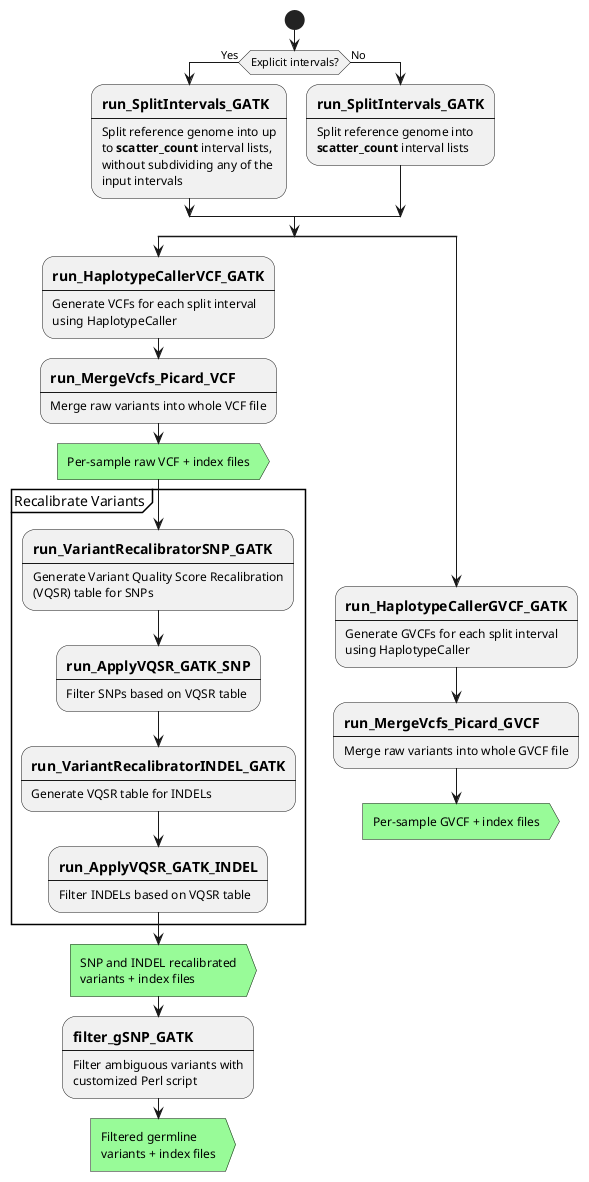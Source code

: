 @startuml

skinparam ConditionEndStyle hline

start

if (Explicit intervals?) is (Yes) then
    :==run_SplitIntervals_GATK
    ----
    Split reference genome into up
    to **scatter_count** interval lists,
    without subdividing any of the
    input intervals;
else (No)
    :==run_SplitIntervals_GATK
    ----
    Split reference genome into
    **scatter_count** interval lists;
endif

split

:==run_HaplotypeCallerVCF_GATK
----
Generate VCFs for each split interval
using HaplotypeCaller;

:==run_MergeVcfs_Picard_VCF
----
Merge raw variants into whole VCF file;

#palegreen:Per-sample raw VCF + index files; <<output>>

partition "Recalibrate Variants" {

:==run_VariantRecalibratorSNP_GATK
----
Generate Variant Quality Score Recalibration
(VQSR) table for SNPs;

:==run_ApplyVQSR_GATK_SNP
----
Filter SNPs based on VQSR table;

:==run_VariantRecalibratorINDEL_GATK
----
Generate VQSR table for INDELs;

:==run_ApplyVQSR_GATK_INDEL
----
Filter INDELs based on VQSR table;

}

#palegreen:SNP and INDEL recalibrated
variants + index files; <<output>>

:==filter_gSNP_GATK
----
Filter ambiguous variants with
customized Perl script;

#palegreen:Filtered germline
variants + index files; <<output>>

detach

split again

:==run_HaplotypeCallerGVCF_GATK
----
Generate GVCFs for each split interval
using HaplotypeCaller;

:==run_MergeVcfs_Picard_GVCF
----
Merge raw variants into whole GVCF file;

#palegreen:Per-sample GVCF + index files; <<output>>
detach

endsplit


@enduml

